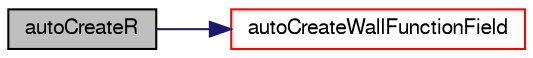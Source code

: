 digraph "autoCreateR"
{
  bgcolor="transparent";
  edge [fontname="FreeSans",fontsize="10",labelfontname="FreeSans",labelfontsize="10"];
  node [fontname="FreeSans",fontsize="10",shape=record];
  rankdir="LR";
  Node188 [label="autoCreateR",height=0.2,width=0.4,color="black", fillcolor="grey75", style="filled", fontcolor="black"];
  Node188 -> Node189 [color="midnightblue",fontsize="10",style="solid",fontname="FreeSans"];
  Node189 [label="autoCreateWallFunctionField",height=0.2,width=0.4,color="red",URL="$a21173.html#af8acb44f659f74fe42d41dbfca4e2526",tooltip="Helper function to create the new field. "];
}
